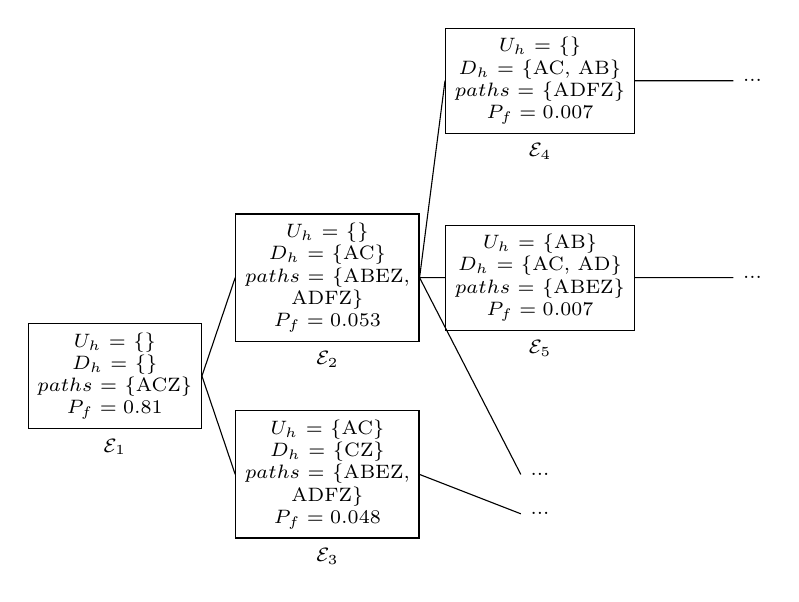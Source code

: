 \begin{tikzpicture}
    [
        every node/.style={draw, rectangle},
        every text node part/.style={align=center, font=\scriptsize}, 
        parent anchor=east, 
        child anchor=west, 
        grow=east,
        level distance=27mm,
        sibling distance=25mm
    ]
    \node[label=below:$\mathcal{E}_1$]{$U_h$ = \{\} \\ $D_h$ = \{\} \\ $paths$ = \{ACZ\} \\ $P_f = 0.81$}
        child{node[label=below:$\mathcal{E}_3$]{$U_h$ = \{AC\} \\ $D_h$ = \{CZ\} \\ $paths$ = \{ABEZ, \\ ADFZ\} \\ $P_f = 0.048$}
            child{node[draw=none,yshift=-.5cm]{...}}
        }
        child{node[label=below:$\mathcal{E}_2$]{$U_h$ = \{\} \\ $D_h$ = \{AC\} \\ $paths$ = \{ABEZ, \\ ADFZ\} \\ $P_f = 0.053$}
            child{node[draw=none]{...}}    
            child{node[label=below:$\mathcal{E}_5$]{$U_h$ = \{AB\} \\ $D_h$ = \{AC, AD\} \\ $paths$ = \{ABEZ\} \\ $P_f = 0.007$}
                child{node[draw=none]{...}}
            }
            child{node[label=below:$\mathcal{E}_4$]{$U_h$ = \{\} \\ $D_h$ = \{AC, AB\} \\ $paths$ = \{ADFZ\} \\ $P_f = 0.007$}
                child{node[draw=none]{...}}    
            }
        };
\end{tikzpicture}